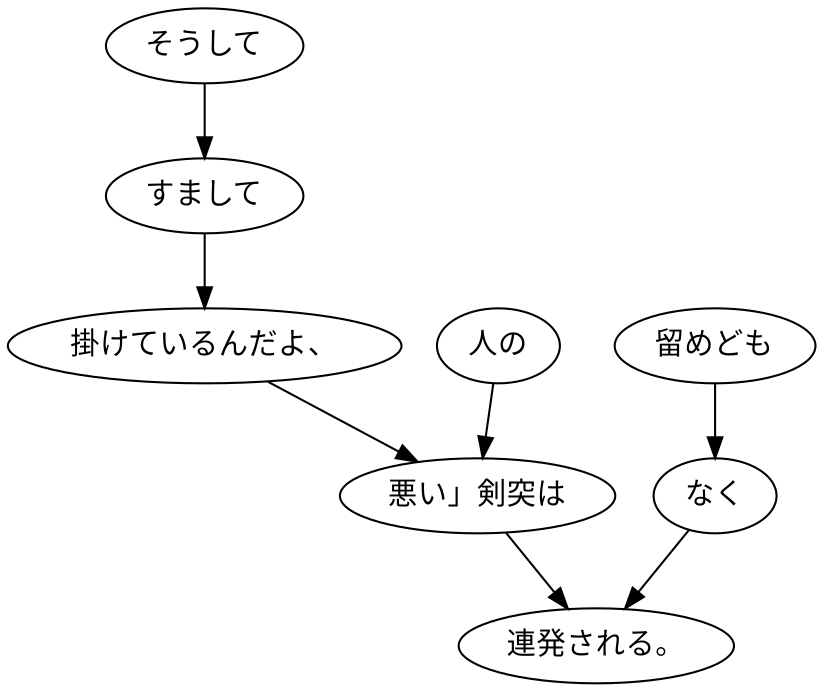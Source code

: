 digraph graph1917 {
	node0 [label="そうして"];
	node1 [label="すまして"];
	node2 [label="掛けているんだよ、"];
	node3 [label="人の"];
	node4 [label="悪い」剣突は"];
	node5 [label="留めども"];
	node6 [label="なく"];
	node7 [label="連発される。"];
	node0 -> node1;
	node1 -> node2;
	node2 -> node4;
	node3 -> node4;
	node4 -> node7;
	node5 -> node6;
	node6 -> node7;
}
